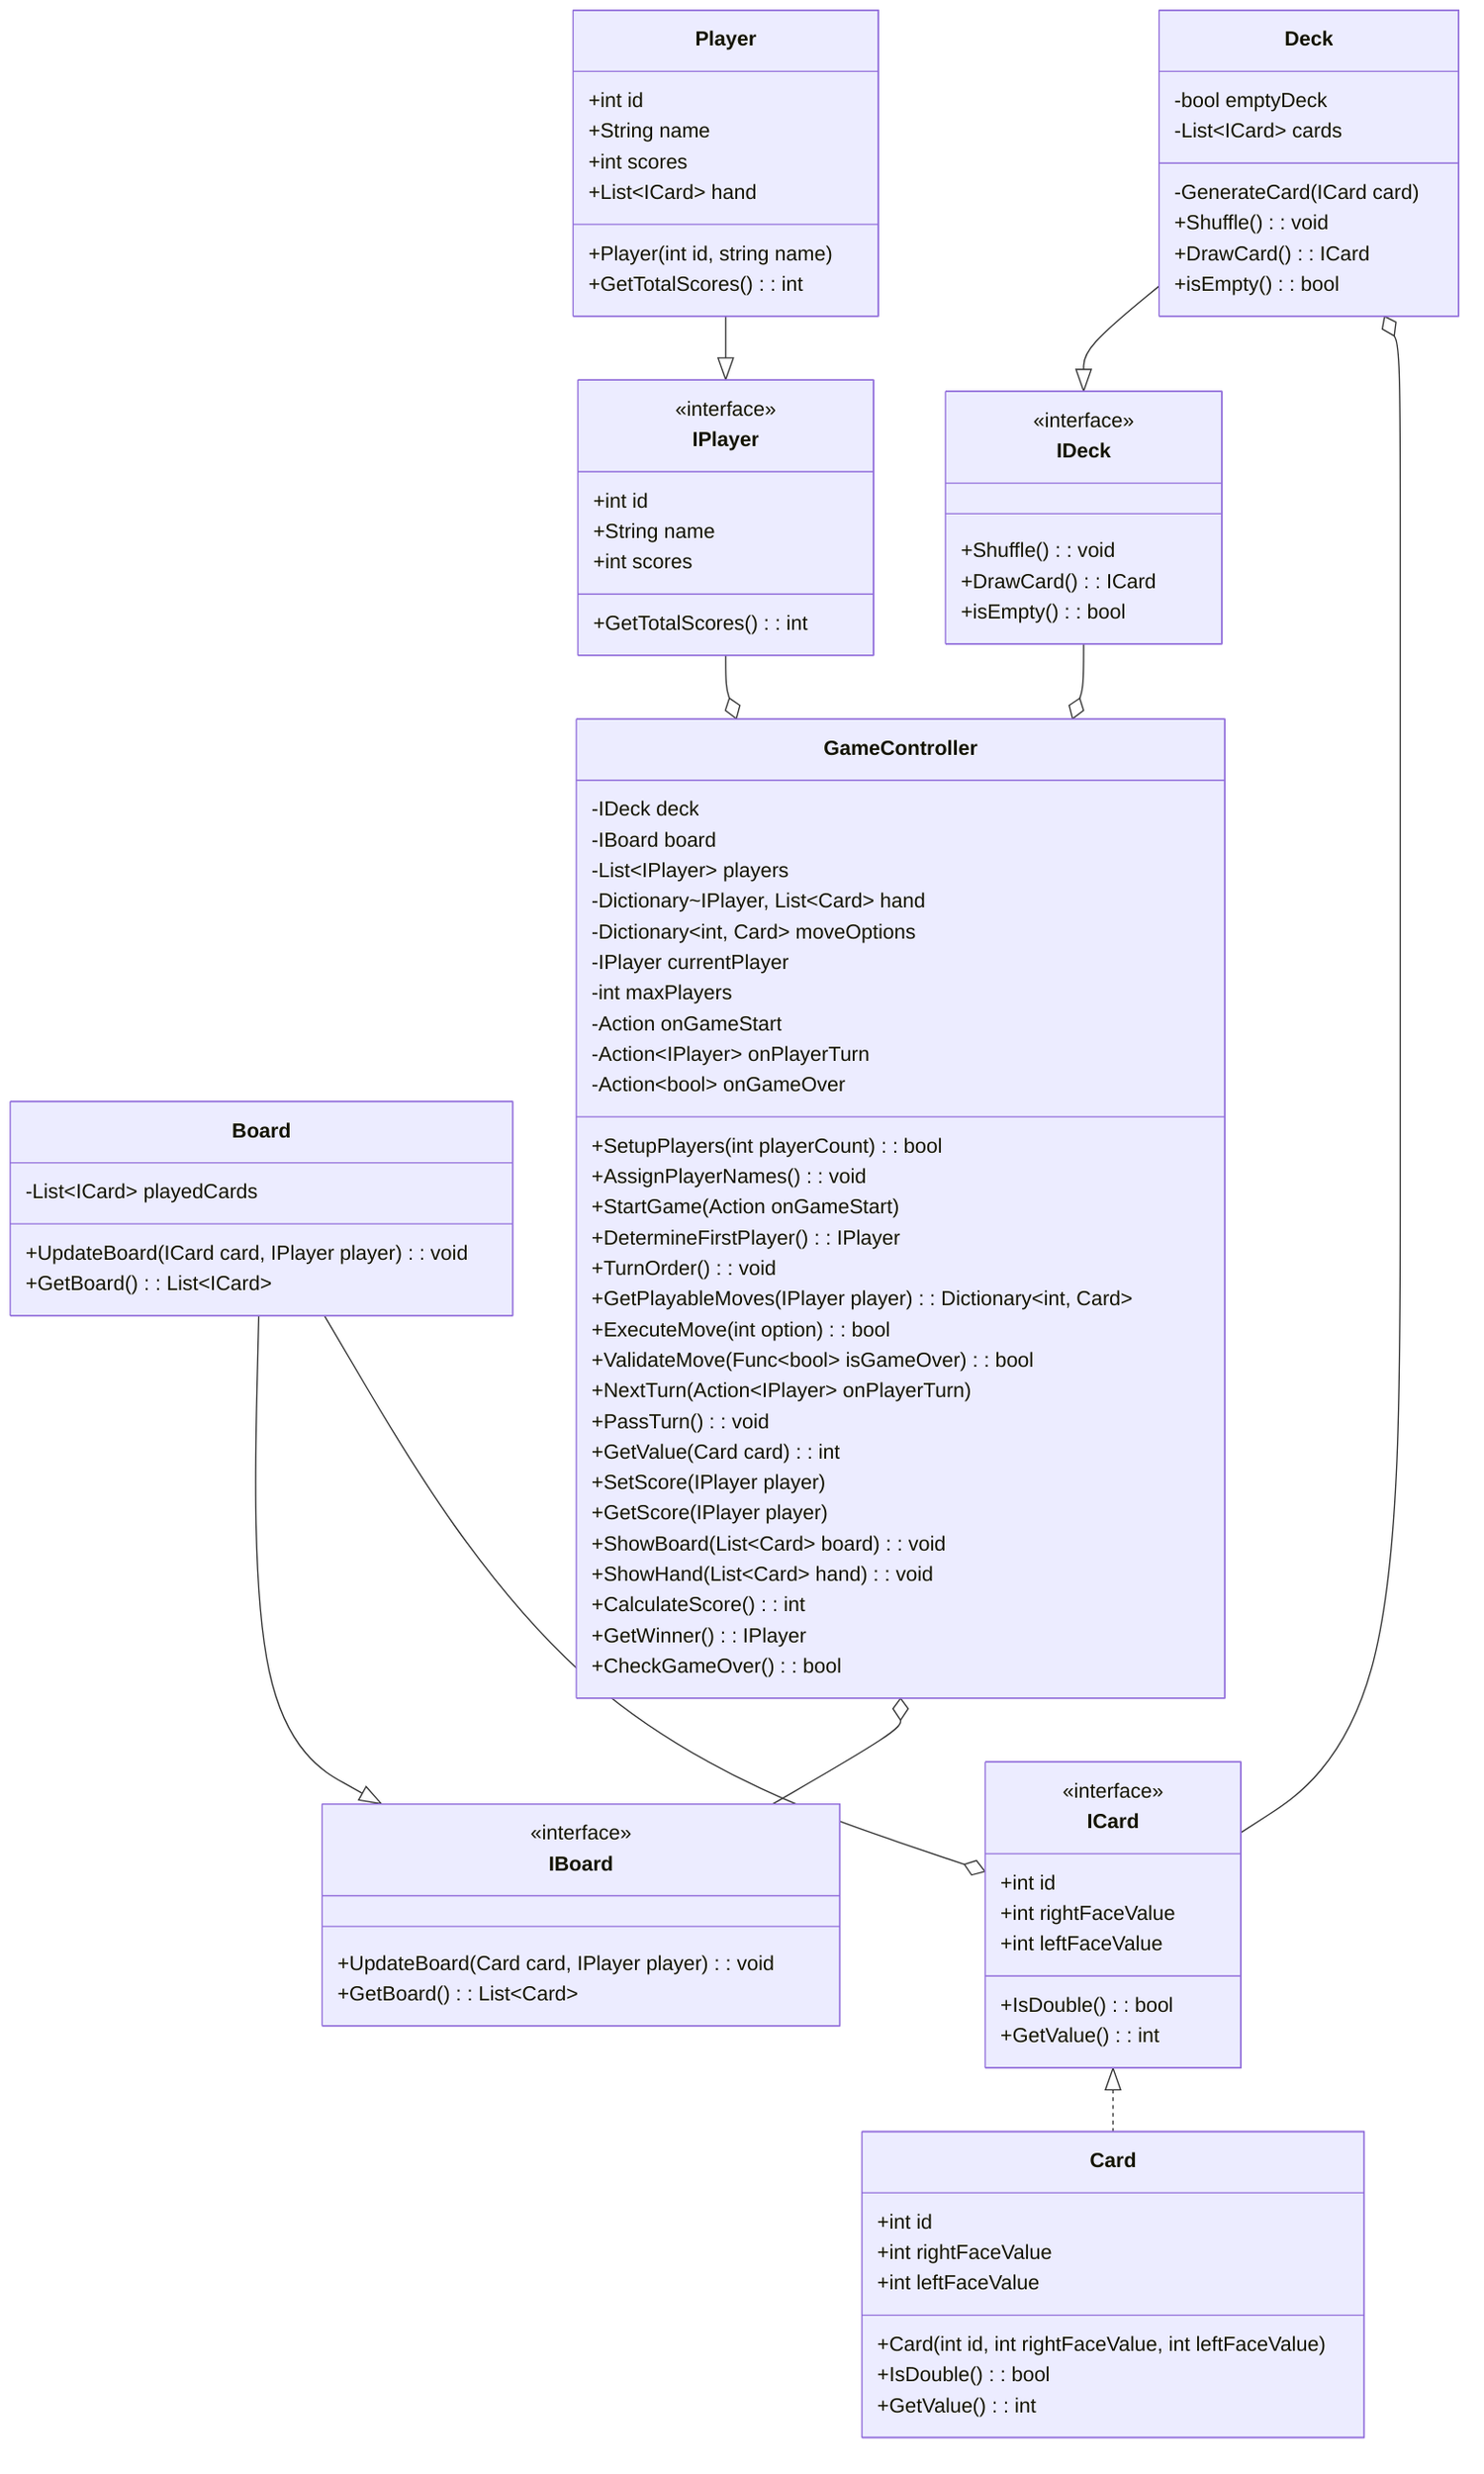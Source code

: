 classDiagram
class IPlayer{
    <<interface>>
    +int id
    +String name
    +int scores
    +GetTotalScores() : int
}
class Player{
    +int id
    +String name
    +int scores
    +List~ICard~ hand
    +Player(int id, string name)
    +GetTotalScores() : int
}
class ICard{
    <<interface>>
    +int id
    +int rightFaceValue
    +int leftFaceValue 
    +IsDouble() : bool
    +GetValue() : int
}
class IDeck{
    <<interface>>
    +Shuffle() : void
    +DrawCard() : ICard
    +isEmpty() : bool
}
class IBoard{
    <<interface>>
    +UpdateBoard(Card card, IPlayer player) : void
    +GetBoard() : List~Card~
   
}
class Deck{
    -bool emptyDeck
    -GenerateCard(ICard card)
    -List~ICard~ cards
    +Shuffle() : void
    +DrawCard() : ICard
    +isEmpty() : bool
}
class Board{
    -List~ICard~ playedCards
    +UpdateBoard(ICard card, IPlayer player) : void
    +GetBoard() : List~ICard~
}
class Card{
    +int id
    +int rightFaceValue
    +int leftFaceValue   
    +Card(int id, int rightFaceValue, int leftFaceValue) 
    +IsDouble() : bool
    +GetValue() : int
}
class GameController{
    -IDeck deck
    -IBoard board
    -List~IPlayer~ players
    -Dictionary~IPlayer, List~Card~ hand
    -Dictionary~int, Card~ moveOptions
    -IPlayer currentPlayer
    -int maxPlayers
    -Action onGameStart
    -Action~IPlayer~ onPlayerTurn
    -Action~bool~ onGameOver
    +SetupPlayers(int playerCount) : bool
    +AssignPlayerNames() : void
    +StartGame(Action onGameStart)
    +DetermineFirstPlayer() : IPlayer
    +TurnOrder() : void
    +GetPlayableMoves(IPlayer player) : Dictionary~int, Card~
    +ExecuteMove(int option) : bool
    +ValidateMove(Func~bool~ isGameOver) : bool
    +NextTurn(Action~IPlayer~ onPlayerTurn)
    +PassTurn() : void
    +GetValue(Card card) : int
    +SetScore(IPlayer player)
    +GetScore(IPlayer player)
    +ShowBoard(List~Card~ board) : void
    +ShowHand(List~Card~ hand) : void
    +CalculateScore() : int
    +GetWinner() : IPlayer
    +CheckGameOver() : bool
}
IPlayer --o GameController 
IDeck --o GameController
GameController o-- IBoard
Deck --|> IDeck 
Board --|> IBoard 
Player --|> IPlayer 
Deck o-- ICard
Board --o ICard
ICard <|.. Card